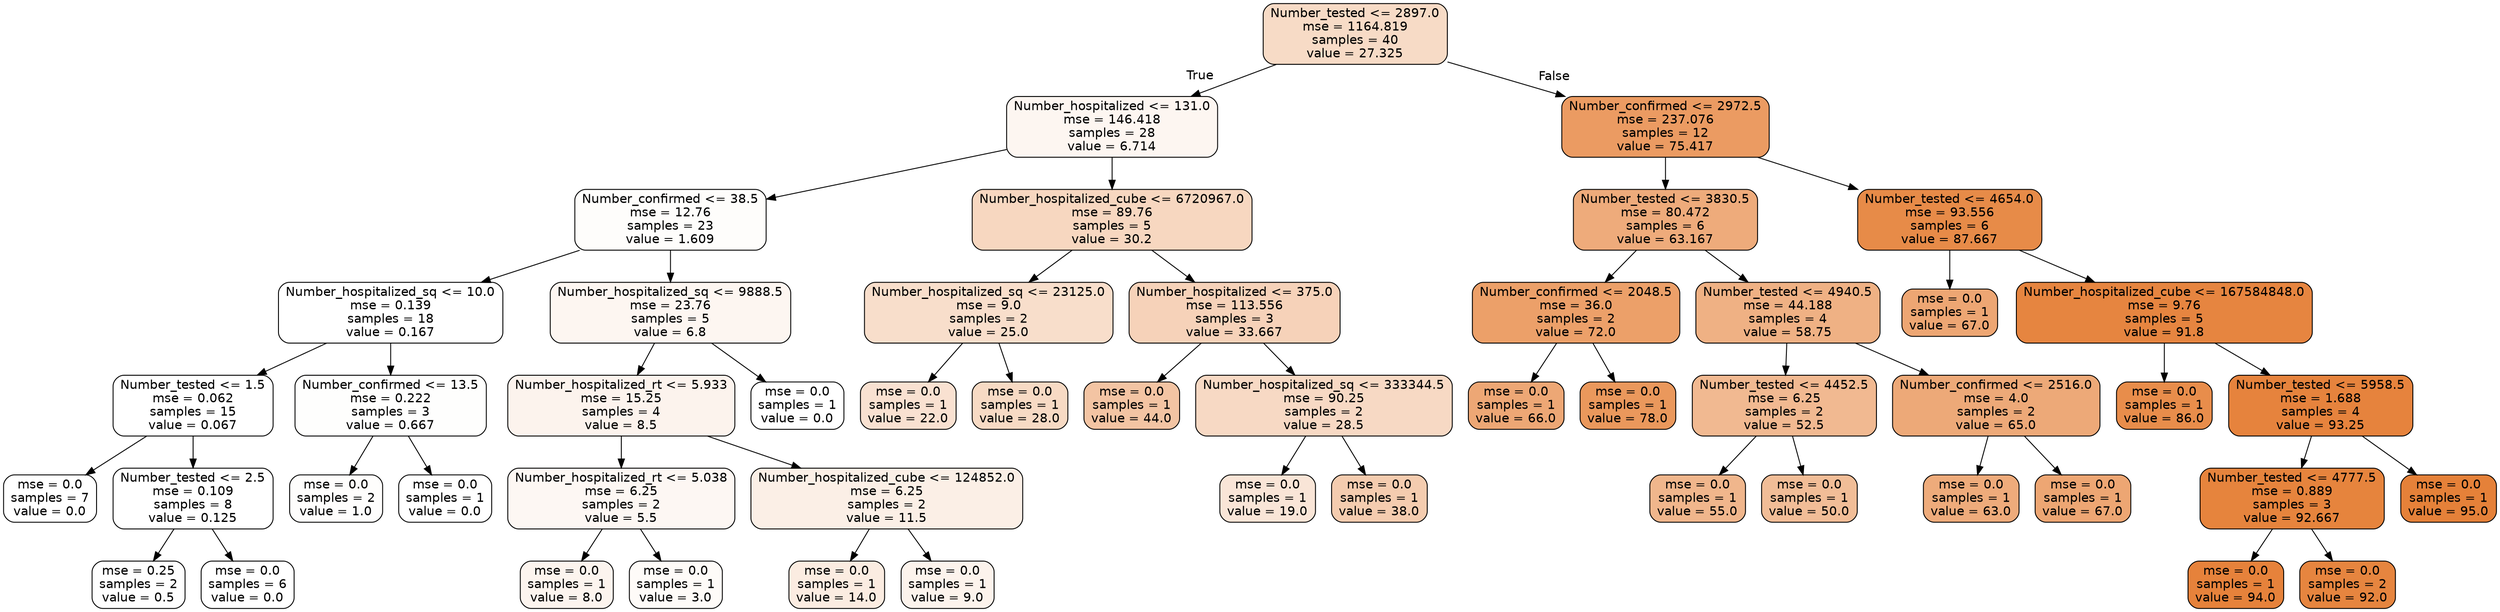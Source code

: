digraph Tree {
node [shape=box, style="filled, rounded", color="black", fontname=helvetica] ;
edge [fontname=helvetica] ;
0 [label="Number_tested <= 2897.0\nmse = 1164.819\nsamples = 40\nvalue = 27.325", fillcolor="#e5813949"] ;
1 [label="Number_hospitalized <= 131.0\nmse = 146.418\nsamples = 28\nvalue = 6.714", fillcolor="#e5813912"] ;
0 -> 1 [labeldistance=2.5, labelangle=45, headlabel="True"] ;
2 [label="Number_confirmed <= 38.5\nmse = 12.76\nsamples = 23\nvalue = 1.609", fillcolor="#e5813904"] ;
1 -> 2 ;
3 [label="Number_hospitalized_sq <= 10.0\nmse = 0.139\nsamples = 18\nvalue = 0.167", fillcolor="#e5813900"] ;
2 -> 3 ;
4 [label="Number_tested <= 1.5\nmse = 0.062\nsamples = 15\nvalue = 0.067", fillcolor="#e5813900"] ;
3 -> 4 ;
5 [label="mse = 0.0\nsamples = 7\nvalue = 0.0", fillcolor="#e5813900"] ;
4 -> 5 ;
6 [label="Number_tested <= 2.5\nmse = 0.109\nsamples = 8\nvalue = 0.125", fillcolor="#e5813900"] ;
4 -> 6 ;
7 [label="mse = 0.25\nsamples = 2\nvalue = 0.5", fillcolor="#e5813901"] ;
6 -> 7 ;
8 [label="mse = 0.0\nsamples = 6\nvalue = 0.0", fillcolor="#e5813900"] ;
6 -> 8 ;
9 [label="Number_confirmed <= 13.5\nmse = 0.222\nsamples = 3\nvalue = 0.667", fillcolor="#e5813902"] ;
3 -> 9 ;
10 [label="mse = 0.0\nsamples = 2\nvalue = 1.0", fillcolor="#e5813903"] ;
9 -> 10 ;
11 [label="mse = 0.0\nsamples = 1\nvalue = 0.0", fillcolor="#e5813900"] ;
9 -> 11 ;
12 [label="Number_hospitalized_sq <= 9888.5\nmse = 23.76\nsamples = 5\nvalue = 6.8", fillcolor="#e5813912"] ;
2 -> 12 ;
13 [label="Number_hospitalized_rt <= 5.933\nmse = 15.25\nsamples = 4\nvalue = 8.5", fillcolor="#e5813917"] ;
12 -> 13 ;
14 [label="Number_hospitalized_rt <= 5.038\nmse = 6.25\nsamples = 2\nvalue = 5.5", fillcolor="#e581390f"] ;
13 -> 14 ;
15 [label="mse = 0.0\nsamples = 1\nvalue = 8.0", fillcolor="#e5813915"] ;
14 -> 15 ;
16 [label="mse = 0.0\nsamples = 1\nvalue = 3.0", fillcolor="#e5813908"] ;
14 -> 16 ;
17 [label="Number_hospitalized_cube <= 124852.0\nmse = 6.25\nsamples = 2\nvalue = 11.5", fillcolor="#e581391f"] ;
13 -> 17 ;
18 [label="mse = 0.0\nsamples = 1\nvalue = 14.0", fillcolor="#e5813926"] ;
17 -> 18 ;
19 [label="mse = 0.0\nsamples = 1\nvalue = 9.0", fillcolor="#e5813918"] ;
17 -> 19 ;
20 [label="mse = 0.0\nsamples = 1\nvalue = 0.0", fillcolor="#e5813900"] ;
12 -> 20 ;
21 [label="Number_hospitalized_cube <= 6720967.0\nmse = 89.76\nsamples = 5\nvalue = 30.2", fillcolor="#e5813951"] ;
1 -> 21 ;
22 [label="Number_hospitalized_sq <= 23125.0\nmse = 9.0\nsamples = 2\nvalue = 25.0", fillcolor="#e5813943"] ;
21 -> 22 ;
23 [label="mse = 0.0\nsamples = 1\nvalue = 22.0", fillcolor="#e581393b"] ;
22 -> 23 ;
24 [label="mse = 0.0\nsamples = 1\nvalue = 28.0", fillcolor="#e581394b"] ;
22 -> 24 ;
25 [label="Number_hospitalized <= 375.0\nmse = 113.556\nsamples = 3\nvalue = 33.667", fillcolor="#e581395a"] ;
21 -> 25 ;
26 [label="mse = 0.0\nsamples = 1\nvalue = 44.0", fillcolor="#e5813976"] ;
25 -> 26 ;
27 [label="Number_hospitalized_sq <= 333344.5\nmse = 90.25\nsamples = 2\nvalue = 28.5", fillcolor="#e581394c"] ;
25 -> 27 ;
28 [label="mse = 0.0\nsamples = 1\nvalue = 19.0", fillcolor="#e5813933"] ;
27 -> 28 ;
29 [label="mse = 0.0\nsamples = 1\nvalue = 38.0", fillcolor="#e5813966"] ;
27 -> 29 ;
30 [label="Number_confirmed <= 2972.5\nmse = 237.076\nsamples = 12\nvalue = 75.417", fillcolor="#e58139ca"] ;
0 -> 30 [labeldistance=2.5, labelangle=-45, headlabel="False"] ;
31 [label="Number_tested <= 3830.5\nmse = 80.472\nsamples = 6\nvalue = 63.167", fillcolor="#e58139aa"] ;
30 -> 31 ;
32 [label="Number_confirmed <= 2048.5\nmse = 36.0\nsamples = 2\nvalue = 72.0", fillcolor="#e58139c1"] ;
31 -> 32 ;
33 [label="mse = 0.0\nsamples = 1\nvalue = 66.0", fillcolor="#e58139b1"] ;
32 -> 33 ;
34 [label="mse = 0.0\nsamples = 1\nvalue = 78.0", fillcolor="#e58139d1"] ;
32 -> 34 ;
35 [label="Number_tested <= 4940.5\nmse = 44.188\nsamples = 4\nvalue = 58.75", fillcolor="#e581399e"] ;
31 -> 35 ;
36 [label="Number_tested <= 4452.5\nmse = 6.25\nsamples = 2\nvalue = 52.5", fillcolor="#e581398d"] ;
35 -> 36 ;
37 [label="mse = 0.0\nsamples = 1\nvalue = 55.0", fillcolor="#e5813994"] ;
36 -> 37 ;
38 [label="mse = 0.0\nsamples = 1\nvalue = 50.0", fillcolor="#e5813986"] ;
36 -> 38 ;
39 [label="Number_confirmed <= 2516.0\nmse = 4.0\nsamples = 2\nvalue = 65.0", fillcolor="#e58139ae"] ;
35 -> 39 ;
40 [label="mse = 0.0\nsamples = 1\nvalue = 63.0", fillcolor="#e58139a9"] ;
39 -> 40 ;
41 [label="mse = 0.0\nsamples = 1\nvalue = 67.0", fillcolor="#e58139b4"] ;
39 -> 41 ;
42 [label="Number_tested <= 4654.0\nmse = 93.556\nsamples = 6\nvalue = 87.667", fillcolor="#e58139eb"] ;
30 -> 42 ;
43 [label="mse = 0.0\nsamples = 1\nvalue = 67.0", fillcolor="#e58139b4"] ;
42 -> 43 ;
44 [label="Number_hospitalized_cube <= 167584848.0\nmse = 9.76\nsamples = 5\nvalue = 91.8", fillcolor="#e58139f6"] ;
42 -> 44 ;
45 [label="mse = 0.0\nsamples = 1\nvalue = 86.0", fillcolor="#e58139e7"] ;
44 -> 45 ;
46 [label="Number_tested <= 5958.5\nmse = 1.688\nsamples = 4\nvalue = 93.25", fillcolor="#e58139fa"] ;
44 -> 46 ;
47 [label="Number_tested <= 4777.5\nmse = 0.889\nsamples = 3\nvalue = 92.667", fillcolor="#e58139f9"] ;
46 -> 47 ;
48 [label="mse = 0.0\nsamples = 1\nvalue = 94.0", fillcolor="#e58139fc"] ;
47 -> 48 ;
49 [label="mse = 0.0\nsamples = 2\nvalue = 92.0", fillcolor="#e58139f7"] ;
47 -> 49 ;
50 [label="mse = 0.0\nsamples = 1\nvalue = 95.0", fillcolor="#e58139ff"] ;
46 -> 50 ;
}